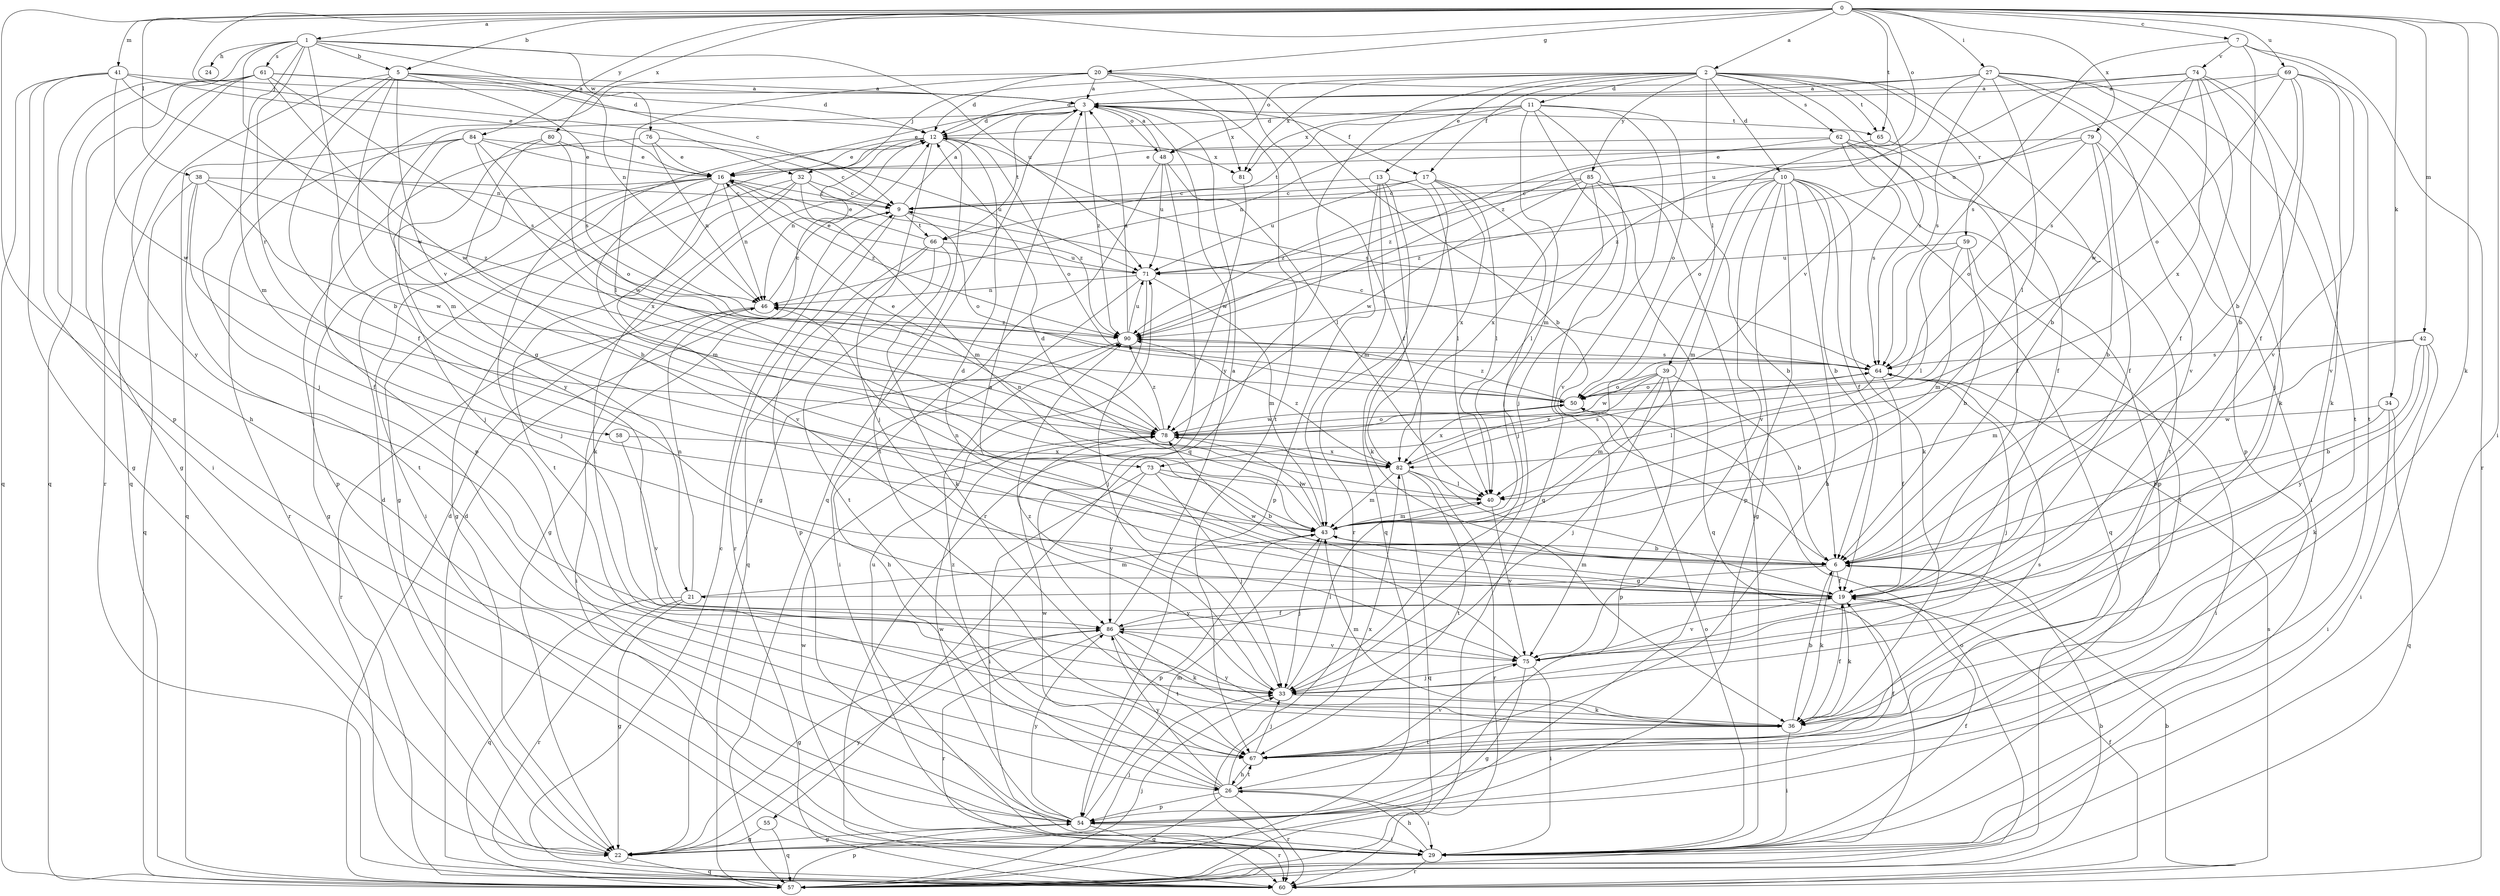 strict digraph  {
0;
1;
2;
3;
5;
6;
7;
9;
10;
11;
12;
13;
16;
17;
19;
20;
21;
22;
24;
26;
27;
29;
32;
33;
34;
36;
38;
39;
40;
41;
42;
43;
46;
48;
50;
54;
55;
57;
58;
59;
60;
61;
62;
64;
65;
66;
67;
69;
71;
73;
74;
75;
76;
78;
79;
80;
81;
82;
84;
85;
86;
90;
0 -> 1  [label=a];
0 -> 2  [label=a];
0 -> 5  [label=b];
0 -> 7  [label=c];
0 -> 20  [label=g];
0 -> 27  [label=i];
0 -> 29  [label=i];
0 -> 32  [label=j];
0 -> 34  [label=k];
0 -> 36  [label=k];
0 -> 38  [label=l];
0 -> 41  [label=m];
0 -> 42  [label=m];
0 -> 48  [label=o];
0 -> 54  [label=p];
0 -> 65  [label=t];
0 -> 69  [label=u];
0 -> 79  [label=x];
0 -> 80  [label=x];
0 -> 84  [label=y];
1 -> 5  [label=b];
1 -> 6  [label=b];
1 -> 24  [label=h];
1 -> 26  [label=h];
1 -> 43  [label=m];
1 -> 46  [label=n];
1 -> 58  [label=r];
1 -> 61  [label=s];
1 -> 71  [label=u];
1 -> 76  [label=w];
1 -> 78  [label=w];
2 -> 6  [label=b];
2 -> 10  [label=d];
2 -> 11  [label=d];
2 -> 13  [label=e];
2 -> 17  [label=f];
2 -> 32  [label=j];
2 -> 39  [label=l];
2 -> 48  [label=o];
2 -> 55  [label=q];
2 -> 59  [label=r];
2 -> 62  [label=s];
2 -> 64  [label=s];
2 -> 65  [label=t];
2 -> 73  [label=v];
2 -> 81  [label=x];
2 -> 85  [label=y];
3 -> 12  [label=d];
3 -> 16  [label=e];
3 -> 17  [label=f];
3 -> 21  [label=g];
3 -> 48  [label=o];
3 -> 57  [label=q];
3 -> 65  [label=t];
3 -> 66  [label=t];
3 -> 81  [label=x];
3 -> 86  [label=y];
3 -> 90  [label=z];
5 -> 3  [label=a];
5 -> 9  [label=c];
5 -> 12  [label=d];
5 -> 19  [label=f];
5 -> 33  [label=j];
5 -> 43  [label=m];
5 -> 57  [label=q];
5 -> 64  [label=s];
5 -> 73  [label=v];
6 -> 19  [label=f];
6 -> 21  [label=g];
6 -> 36  [label=k];
6 -> 46  [label=n];
7 -> 6  [label=b];
7 -> 60  [label=r];
7 -> 64  [label=s];
7 -> 74  [label=v];
7 -> 75  [label=v];
9 -> 3  [label=a];
9 -> 22  [label=g];
9 -> 50  [label=o];
9 -> 60  [label=r];
9 -> 66  [label=t];
10 -> 6  [label=b];
10 -> 9  [label=c];
10 -> 19  [label=f];
10 -> 22  [label=g];
10 -> 26  [label=h];
10 -> 36  [label=k];
10 -> 43  [label=m];
10 -> 54  [label=p];
10 -> 57  [label=q];
10 -> 75  [label=v];
10 -> 90  [label=z];
11 -> 12  [label=d];
11 -> 33  [label=j];
11 -> 43  [label=m];
11 -> 46  [label=n];
11 -> 50  [label=o];
11 -> 57  [label=q];
11 -> 66  [label=t];
11 -> 75  [label=v];
11 -> 81  [label=x];
12 -> 16  [label=e];
12 -> 22  [label=g];
12 -> 33  [label=j];
12 -> 46  [label=n];
12 -> 50  [label=o];
12 -> 64  [label=s];
12 -> 67  [label=t];
12 -> 81  [label=x];
13 -> 9  [label=c];
13 -> 36  [label=k];
13 -> 40  [label=l];
13 -> 43  [label=m];
13 -> 54  [label=p];
13 -> 60  [label=r];
16 -> 9  [label=c];
16 -> 22  [label=g];
16 -> 29  [label=i];
16 -> 33  [label=j];
16 -> 43  [label=m];
16 -> 46  [label=n];
16 -> 75  [label=v];
16 -> 90  [label=z];
17 -> 9  [label=c];
17 -> 33  [label=j];
17 -> 40  [label=l];
17 -> 57  [label=q];
17 -> 71  [label=u];
17 -> 82  [label=x];
19 -> 12  [label=d];
19 -> 36  [label=k];
19 -> 43  [label=m];
19 -> 75  [label=v];
19 -> 78  [label=w];
19 -> 86  [label=y];
20 -> 3  [label=a];
20 -> 6  [label=b];
20 -> 12  [label=d];
20 -> 19  [label=f];
20 -> 40  [label=l];
20 -> 54  [label=p];
20 -> 67  [label=t];
21 -> 22  [label=g];
21 -> 43  [label=m];
21 -> 46  [label=n];
21 -> 57  [label=q];
21 -> 60  [label=r];
22 -> 12  [label=d];
22 -> 33  [label=j];
22 -> 57  [label=q];
22 -> 86  [label=y];
26 -> 19  [label=f];
26 -> 29  [label=i];
26 -> 54  [label=p];
26 -> 57  [label=q];
26 -> 60  [label=r];
26 -> 67  [label=t];
26 -> 78  [label=w];
26 -> 82  [label=x];
26 -> 86  [label=y];
26 -> 90  [label=z];
27 -> 3  [label=a];
27 -> 12  [label=d];
27 -> 36  [label=k];
27 -> 40  [label=l];
27 -> 54  [label=p];
27 -> 64  [label=s];
27 -> 67  [label=t];
27 -> 75  [label=v];
27 -> 90  [label=z];
29 -> 19  [label=f];
29 -> 26  [label=h];
29 -> 50  [label=o];
29 -> 60  [label=r];
29 -> 71  [label=u];
29 -> 78  [label=w];
32 -> 9  [label=c];
32 -> 22  [label=g];
32 -> 36  [label=k];
32 -> 43  [label=m];
32 -> 67  [label=t];
32 -> 90  [label=z];
33 -> 36  [label=k];
33 -> 40  [label=l];
33 -> 90  [label=z];
34 -> 6  [label=b];
34 -> 29  [label=i];
34 -> 57  [label=q];
34 -> 78  [label=w];
36 -> 6  [label=b];
36 -> 19  [label=f];
36 -> 29  [label=i];
36 -> 43  [label=m];
36 -> 67  [label=t];
36 -> 86  [label=y];
38 -> 9  [label=c];
38 -> 19  [label=f];
38 -> 57  [label=q];
38 -> 67  [label=t];
38 -> 78  [label=w];
38 -> 90  [label=z];
39 -> 6  [label=b];
39 -> 33  [label=j];
39 -> 43  [label=m];
39 -> 50  [label=o];
39 -> 54  [label=p];
39 -> 78  [label=w];
39 -> 82  [label=x];
40 -> 43  [label=m];
40 -> 75  [label=v];
41 -> 3  [label=a];
41 -> 16  [label=e];
41 -> 22  [label=g];
41 -> 29  [label=i];
41 -> 46  [label=n];
41 -> 57  [label=q];
41 -> 78  [label=w];
42 -> 6  [label=b];
42 -> 29  [label=i];
42 -> 36  [label=k];
42 -> 43  [label=m];
42 -> 64  [label=s];
42 -> 86  [label=y];
43 -> 6  [label=b];
43 -> 12  [label=d];
43 -> 33  [label=j];
43 -> 54  [label=p];
43 -> 78  [label=w];
46 -> 9  [label=c];
46 -> 29  [label=i];
46 -> 60  [label=r];
46 -> 90  [label=z];
48 -> 3  [label=a];
48 -> 22  [label=g];
48 -> 40  [label=l];
48 -> 60  [label=r];
48 -> 71  [label=u];
50 -> 78  [label=w];
50 -> 82  [label=x];
50 -> 90  [label=z];
54 -> 22  [label=g];
54 -> 29  [label=i];
54 -> 43  [label=m];
54 -> 60  [label=r];
54 -> 78  [label=w];
54 -> 86  [label=y];
55 -> 22  [label=g];
55 -> 57  [label=q];
57 -> 6  [label=b];
57 -> 12  [label=d];
57 -> 33  [label=j];
57 -> 50  [label=o];
57 -> 54  [label=p];
58 -> 75  [label=v];
58 -> 82  [label=x];
59 -> 6  [label=b];
59 -> 40  [label=l];
59 -> 43  [label=m];
59 -> 67  [label=t];
59 -> 71  [label=u];
60 -> 6  [label=b];
60 -> 9  [label=c];
60 -> 12  [label=d];
60 -> 19  [label=f];
60 -> 64  [label=s];
61 -> 3  [label=a];
61 -> 12  [label=d];
61 -> 22  [label=g];
61 -> 57  [label=q];
61 -> 60  [label=r];
61 -> 64  [label=s];
61 -> 78  [label=w];
61 -> 86  [label=y];
62 -> 16  [label=e];
62 -> 19  [label=f];
62 -> 54  [label=p];
62 -> 64  [label=s];
62 -> 67  [label=t];
62 -> 90  [label=z];
64 -> 9  [label=c];
64 -> 19  [label=f];
64 -> 29  [label=i];
64 -> 33  [label=j];
64 -> 40  [label=l];
64 -> 50  [label=o];
65 -> 19  [label=f];
65 -> 50  [label=o];
66 -> 16  [label=e];
66 -> 36  [label=k];
66 -> 54  [label=p];
66 -> 57  [label=q];
66 -> 67  [label=t];
66 -> 71  [label=u];
67 -> 26  [label=h];
67 -> 33  [label=j];
67 -> 64  [label=s];
67 -> 75  [label=v];
69 -> 3  [label=a];
69 -> 6  [label=b];
69 -> 19  [label=f];
69 -> 50  [label=o];
69 -> 67  [label=t];
69 -> 71  [label=u];
69 -> 75  [label=v];
71 -> 16  [label=e];
71 -> 29  [label=i];
71 -> 33  [label=j];
71 -> 43  [label=m];
71 -> 46  [label=n];
73 -> 6  [label=b];
73 -> 29  [label=i];
73 -> 33  [label=j];
73 -> 40  [label=l];
73 -> 86  [label=y];
74 -> 3  [label=a];
74 -> 19  [label=f];
74 -> 33  [label=j];
74 -> 36  [label=k];
74 -> 64  [label=s];
74 -> 71  [label=u];
74 -> 78  [label=w];
74 -> 82  [label=x];
75 -> 3  [label=a];
75 -> 22  [label=g];
75 -> 29  [label=i];
75 -> 33  [label=j];
76 -> 16  [label=e];
76 -> 46  [label=n];
76 -> 54  [label=p];
76 -> 71  [label=u];
78 -> 16  [label=e];
78 -> 50  [label=o];
78 -> 82  [label=x];
78 -> 90  [label=z];
79 -> 6  [label=b];
79 -> 16  [label=e];
79 -> 19  [label=f];
79 -> 29  [label=i];
79 -> 50  [label=o];
79 -> 90  [label=z];
80 -> 6  [label=b];
80 -> 16  [label=e];
80 -> 33  [label=j];
80 -> 78  [label=w];
81 -> 78  [label=w];
82 -> 40  [label=l];
82 -> 43  [label=m];
82 -> 46  [label=n];
82 -> 57  [label=q];
82 -> 60  [label=r];
82 -> 64  [label=s];
82 -> 67  [label=t];
82 -> 90  [label=z];
84 -> 9  [label=c];
84 -> 16  [label=e];
84 -> 50  [label=o];
84 -> 57  [label=q];
84 -> 60  [label=r];
84 -> 82  [label=x];
84 -> 86  [label=y];
85 -> 6  [label=b];
85 -> 9  [label=c];
85 -> 29  [label=i];
85 -> 40  [label=l];
85 -> 57  [label=q];
85 -> 78  [label=w];
85 -> 82  [label=x];
85 -> 90  [label=z];
86 -> 3  [label=a];
86 -> 19  [label=f];
86 -> 22  [label=g];
86 -> 36  [label=k];
86 -> 60  [label=r];
86 -> 67  [label=t];
86 -> 75  [label=v];
90 -> 3  [label=a];
90 -> 26  [label=h];
90 -> 64  [label=s];
90 -> 71  [label=u];
}
